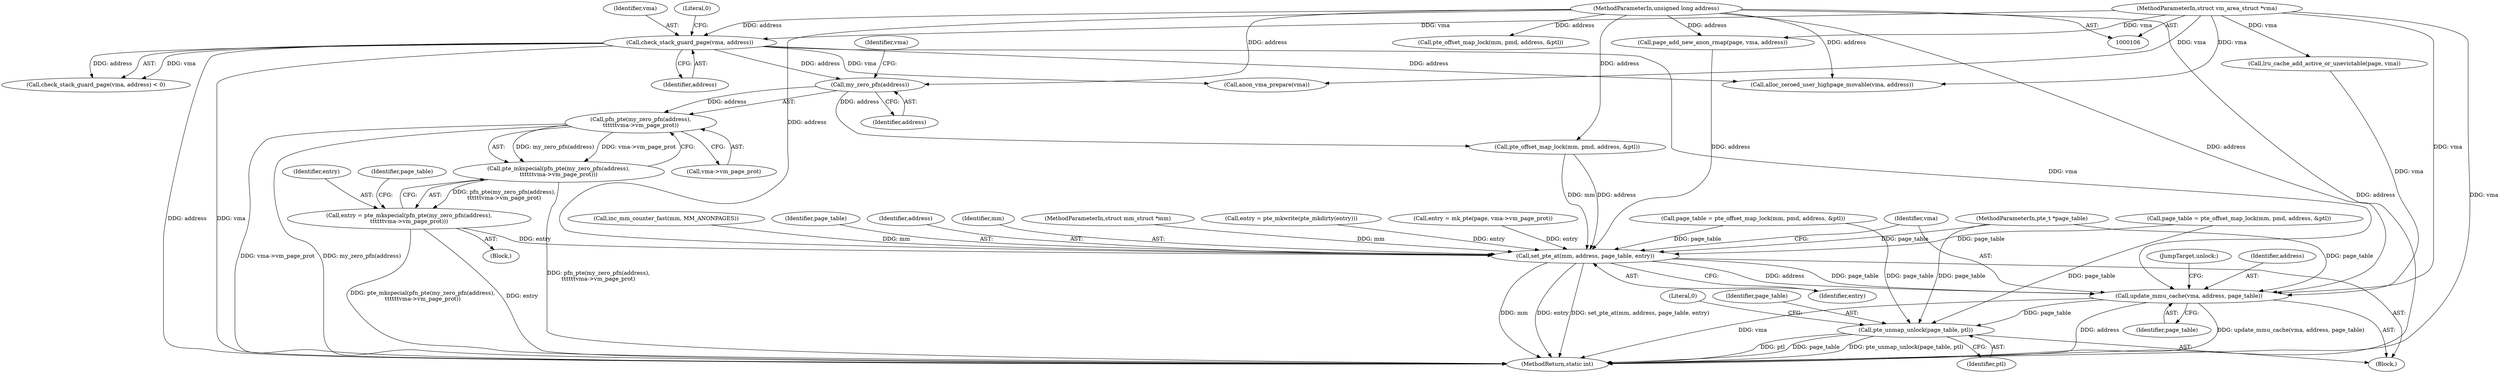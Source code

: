 digraph "0_linux_6b7339f4c31ad69c8e9c0b2859276e22cf72176d@pointer" {
"1000149" [label="(Call,pfn_pte(my_zero_pfn(address),\n\t\t\t\t\t\tvma->vm_page_prot))"];
"1000150" [label="(Call,my_zero_pfn(address))"];
"1000130" [label="(Call,check_stack_guard_page(vma, address))"];
"1000108" [label="(MethodParameterIn,struct vm_area_struct *vma)"];
"1000109" [label="(MethodParameterIn,unsigned long address)"];
"1000148" [label="(Call,pte_mkspecial(pfn_pte(my_zero_pfn(address),\n\t\t\t\t\t\tvma->vm_page_prot)))"];
"1000146" [label="(Call,entry = pte_mkspecial(pfn_pte(my_zero_pfn(address),\n\t\t\t\t\t\tvma->vm_page_prot)))"];
"1000241" [label="(Call,set_pte_at(mm, address, page_table, entry))"];
"1000246" [label="(Call,update_mmu_cache(vma, address, page_table))"];
"1000251" [label="(Call,pte_unmap_unlock(page_table, ptl))"];
"1000269" [label="(MethodReturn,static int)"];
"1000148" [label="(Call,pte_mkspecial(pfn_pte(my_zero_pfn(address),\n\t\t\t\t\t\tvma->vm_page_prot)))"];
"1000246" [label="(Call,update_mmu_cache(vma, address, page_table))"];
"1000245" [label="(Identifier,entry)"];
"1000110" [label="(MethodParameterIn,pte_t *page_table)"];
"1000229" [label="(Call,page_add_new_anon_rmap(page, vma, address))"];
"1000149" [label="(Call,pfn_pte(my_zero_pfn(address),\n\t\t\t\t\t\tvma->vm_page_prot))"];
"1000109" [label="(MethodParameterIn,unsigned long address)"];
"1000249" [label="(Identifier,page_table)"];
"1000253" [label="(Identifier,ptl)"];
"1000155" [label="(Call,page_table = pte_offset_map_lock(mm, pmd, address, &ptl))"];
"1000113" [label="(Block,)"];
"1000226" [label="(Call,inc_mm_counter_fast(mm, MM_ANONPAGES))"];
"1000108" [label="(MethodParameterIn,struct vm_area_struct *vma)"];
"1000152" [label="(Call,vma->vm_page_prot)"];
"1000237" [label="(Call,lru_cache_add_active_or_unevictable(page, vma))"];
"1000241" [label="(Call,set_pte_at(mm, address, page_table, entry))"];
"1000145" [label="(Block,)"];
"1000252" [label="(Identifier,page_table)"];
"1000244" [label="(Identifier,page_table)"];
"1000151" [label="(Identifier,address)"];
"1000177" [label="(Call,alloc_zeroed_user_highpage_movable(vma, address))"];
"1000131" [label="(Identifier,vma)"];
"1000243" [label="(Identifier,address)"];
"1000153" [label="(Identifier,vma)"];
"1000242" [label="(Identifier,mm)"];
"1000250" [label="(JumpTarget,unlock:)"];
"1000150" [label="(Call,my_zero_pfn(address))"];
"1000107" [label="(MethodParameterIn,struct mm_struct *mm)"];
"1000248" [label="(Identifier,address)"];
"1000132" [label="(Identifier,address)"];
"1000212" [label="(Call,page_table = pte_offset_map_lock(mm, pmd, address, &ptl))"];
"1000207" [label="(Call,entry = pte_mkwrite(pte_mkdirty(entry)))"];
"1000146" [label="(Call,entry = pte_mkspecial(pfn_pte(my_zero_pfn(address),\n\t\t\t\t\t\tvma->vm_page_prot)))"];
"1000255" [label="(Literal,0)"];
"1000156" [label="(Identifier,page_table)"];
"1000194" [label="(Call,entry = mk_pte(page, vma->vm_page_prot))"];
"1000247" [label="(Identifier,vma)"];
"1000133" [label="(Literal,0)"];
"1000130" [label="(Call,check_stack_guard_page(vma, address))"];
"1000147" [label="(Identifier,entry)"];
"1000129" [label="(Call,check_stack_guard_page(vma, address) < 0)"];
"1000157" [label="(Call,pte_offset_map_lock(mm, pmd, address, &ptl))"];
"1000214" [label="(Call,pte_offset_map_lock(mm, pmd, address, &ptl))"];
"1000251" [label="(Call,pte_unmap_unlock(page_table, ptl))"];
"1000172" [label="(Call,anon_vma_prepare(vma))"];
"1000149" -> "1000148"  [label="AST: "];
"1000149" -> "1000152"  [label="CFG: "];
"1000150" -> "1000149"  [label="AST: "];
"1000152" -> "1000149"  [label="AST: "];
"1000148" -> "1000149"  [label="CFG: "];
"1000149" -> "1000269"  [label="DDG: vma->vm_page_prot"];
"1000149" -> "1000269"  [label="DDG: my_zero_pfn(address)"];
"1000149" -> "1000148"  [label="DDG: my_zero_pfn(address)"];
"1000149" -> "1000148"  [label="DDG: vma->vm_page_prot"];
"1000150" -> "1000149"  [label="DDG: address"];
"1000150" -> "1000151"  [label="CFG: "];
"1000151" -> "1000150"  [label="AST: "];
"1000153" -> "1000150"  [label="CFG: "];
"1000130" -> "1000150"  [label="DDG: address"];
"1000109" -> "1000150"  [label="DDG: address"];
"1000150" -> "1000157"  [label="DDG: address"];
"1000130" -> "1000129"  [label="AST: "];
"1000130" -> "1000132"  [label="CFG: "];
"1000131" -> "1000130"  [label="AST: "];
"1000132" -> "1000130"  [label="AST: "];
"1000133" -> "1000130"  [label="CFG: "];
"1000130" -> "1000269"  [label="DDG: address"];
"1000130" -> "1000269"  [label="DDG: vma"];
"1000130" -> "1000129"  [label="DDG: vma"];
"1000130" -> "1000129"  [label="DDG: address"];
"1000108" -> "1000130"  [label="DDG: vma"];
"1000109" -> "1000130"  [label="DDG: address"];
"1000130" -> "1000172"  [label="DDG: vma"];
"1000130" -> "1000177"  [label="DDG: address"];
"1000130" -> "1000246"  [label="DDG: vma"];
"1000108" -> "1000106"  [label="AST: "];
"1000108" -> "1000269"  [label="DDG: vma"];
"1000108" -> "1000172"  [label="DDG: vma"];
"1000108" -> "1000177"  [label="DDG: vma"];
"1000108" -> "1000229"  [label="DDG: vma"];
"1000108" -> "1000237"  [label="DDG: vma"];
"1000108" -> "1000246"  [label="DDG: vma"];
"1000109" -> "1000106"  [label="AST: "];
"1000109" -> "1000269"  [label="DDG: address"];
"1000109" -> "1000157"  [label="DDG: address"];
"1000109" -> "1000177"  [label="DDG: address"];
"1000109" -> "1000214"  [label="DDG: address"];
"1000109" -> "1000229"  [label="DDG: address"];
"1000109" -> "1000241"  [label="DDG: address"];
"1000109" -> "1000246"  [label="DDG: address"];
"1000148" -> "1000146"  [label="AST: "];
"1000146" -> "1000148"  [label="CFG: "];
"1000148" -> "1000269"  [label="DDG: pfn_pte(my_zero_pfn(address),\n\t\t\t\t\t\tvma->vm_page_prot)"];
"1000148" -> "1000146"  [label="DDG: pfn_pte(my_zero_pfn(address),\n\t\t\t\t\t\tvma->vm_page_prot)"];
"1000146" -> "1000145"  [label="AST: "];
"1000147" -> "1000146"  [label="AST: "];
"1000156" -> "1000146"  [label="CFG: "];
"1000146" -> "1000269"  [label="DDG: pte_mkspecial(pfn_pte(my_zero_pfn(address),\n\t\t\t\t\t\tvma->vm_page_prot))"];
"1000146" -> "1000269"  [label="DDG: entry"];
"1000146" -> "1000241"  [label="DDG: entry"];
"1000241" -> "1000113"  [label="AST: "];
"1000241" -> "1000245"  [label="CFG: "];
"1000242" -> "1000241"  [label="AST: "];
"1000243" -> "1000241"  [label="AST: "];
"1000244" -> "1000241"  [label="AST: "];
"1000245" -> "1000241"  [label="AST: "];
"1000247" -> "1000241"  [label="CFG: "];
"1000241" -> "1000269"  [label="DDG: mm"];
"1000241" -> "1000269"  [label="DDG: entry"];
"1000241" -> "1000269"  [label="DDG: set_pte_at(mm, address, page_table, entry)"];
"1000226" -> "1000241"  [label="DDG: mm"];
"1000157" -> "1000241"  [label="DDG: mm"];
"1000157" -> "1000241"  [label="DDG: address"];
"1000107" -> "1000241"  [label="DDG: mm"];
"1000229" -> "1000241"  [label="DDG: address"];
"1000155" -> "1000241"  [label="DDG: page_table"];
"1000212" -> "1000241"  [label="DDG: page_table"];
"1000110" -> "1000241"  [label="DDG: page_table"];
"1000194" -> "1000241"  [label="DDG: entry"];
"1000207" -> "1000241"  [label="DDG: entry"];
"1000241" -> "1000246"  [label="DDG: address"];
"1000241" -> "1000246"  [label="DDG: page_table"];
"1000246" -> "1000113"  [label="AST: "];
"1000246" -> "1000249"  [label="CFG: "];
"1000247" -> "1000246"  [label="AST: "];
"1000248" -> "1000246"  [label="AST: "];
"1000249" -> "1000246"  [label="AST: "];
"1000250" -> "1000246"  [label="CFG: "];
"1000246" -> "1000269"  [label="DDG: address"];
"1000246" -> "1000269"  [label="DDG: update_mmu_cache(vma, address, page_table)"];
"1000246" -> "1000269"  [label="DDG: vma"];
"1000237" -> "1000246"  [label="DDG: vma"];
"1000110" -> "1000246"  [label="DDG: page_table"];
"1000246" -> "1000251"  [label="DDG: page_table"];
"1000251" -> "1000113"  [label="AST: "];
"1000251" -> "1000253"  [label="CFG: "];
"1000252" -> "1000251"  [label="AST: "];
"1000253" -> "1000251"  [label="AST: "];
"1000255" -> "1000251"  [label="CFG: "];
"1000251" -> "1000269"  [label="DDG: pte_unmap_unlock(page_table, ptl)"];
"1000251" -> "1000269"  [label="DDG: ptl"];
"1000251" -> "1000269"  [label="DDG: page_table"];
"1000155" -> "1000251"  [label="DDG: page_table"];
"1000212" -> "1000251"  [label="DDG: page_table"];
"1000110" -> "1000251"  [label="DDG: page_table"];
}
